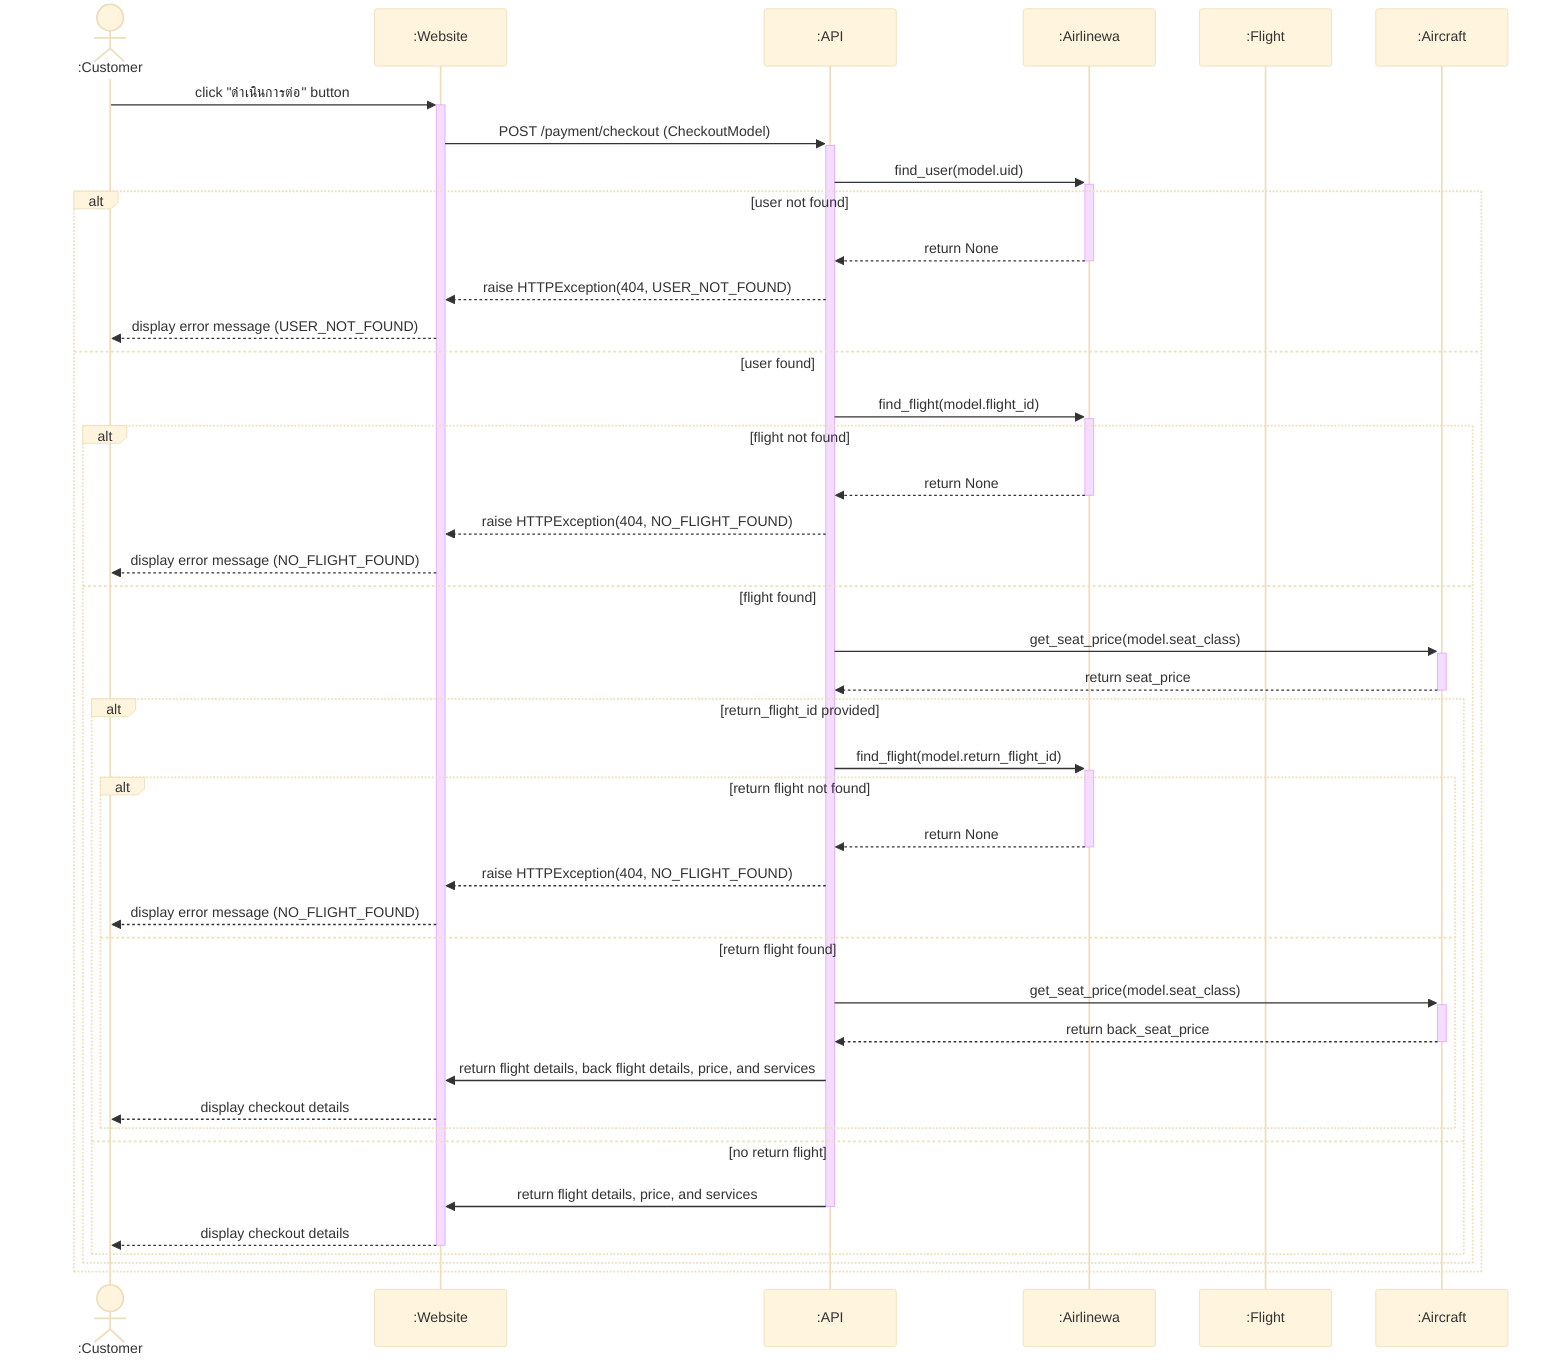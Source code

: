 ---
config:
  theme: base
---
sequenceDiagram
  actor Customer as :Customer
  participant Website as :Website
  participant API as :API
  participant Airlinewa as :Airlinewa
  participant Flight as :Flight
  participant Aircraft as :Aircraft

  Customer ->>+ Website: click "ดำเนินการต่อ" button
  Website ->>+ API: POST /payment/checkout (CheckoutModel)
  API ->>+ Airlinewa: find_user(model.uid)
  alt user not found
    Airlinewa -->>- API: return None
    API -->> Website: raise HTTPException(404, USER_NOT_FOUND)
    Website -->> Customer: display error message (USER_NOT_FOUND)
  else user found
    API ->>+ Airlinewa: find_flight(model.flight_id)
    alt flight not found
      Airlinewa -->>- API: return None
      API -->> Website: raise HTTPException(404, NO_FLIGHT_FOUND)
      Website -->> Customer: display error message (NO_FLIGHT_FOUND)
    else flight found
      API ->>+ Aircraft: get_seat_price(model.seat_class)
      Aircraft -->>- API: return seat_price
      alt return_flight_id provided
        API ->>+ Airlinewa: find_flight(model.return_flight_id)
        alt return flight not found
          Airlinewa -->>- API: return None
          API -->> Website: raise HTTPException(404, NO_FLIGHT_FOUND)
          Website -->> Customer: display error message (NO_FLIGHT_FOUND)
        else return flight found
          API ->>+ Aircraft: get_seat_price(model.seat_class)
          Aircraft -->>- API: return back_seat_price
          API ->> Website: return flight details, back flight details, price, and services
          Website -->> Customer: display checkout details
        end
      else no return flight
        API ->>- Website: return flight details, price, and services
        Website -->>- Customer: display checkout details
      end
    end
  end